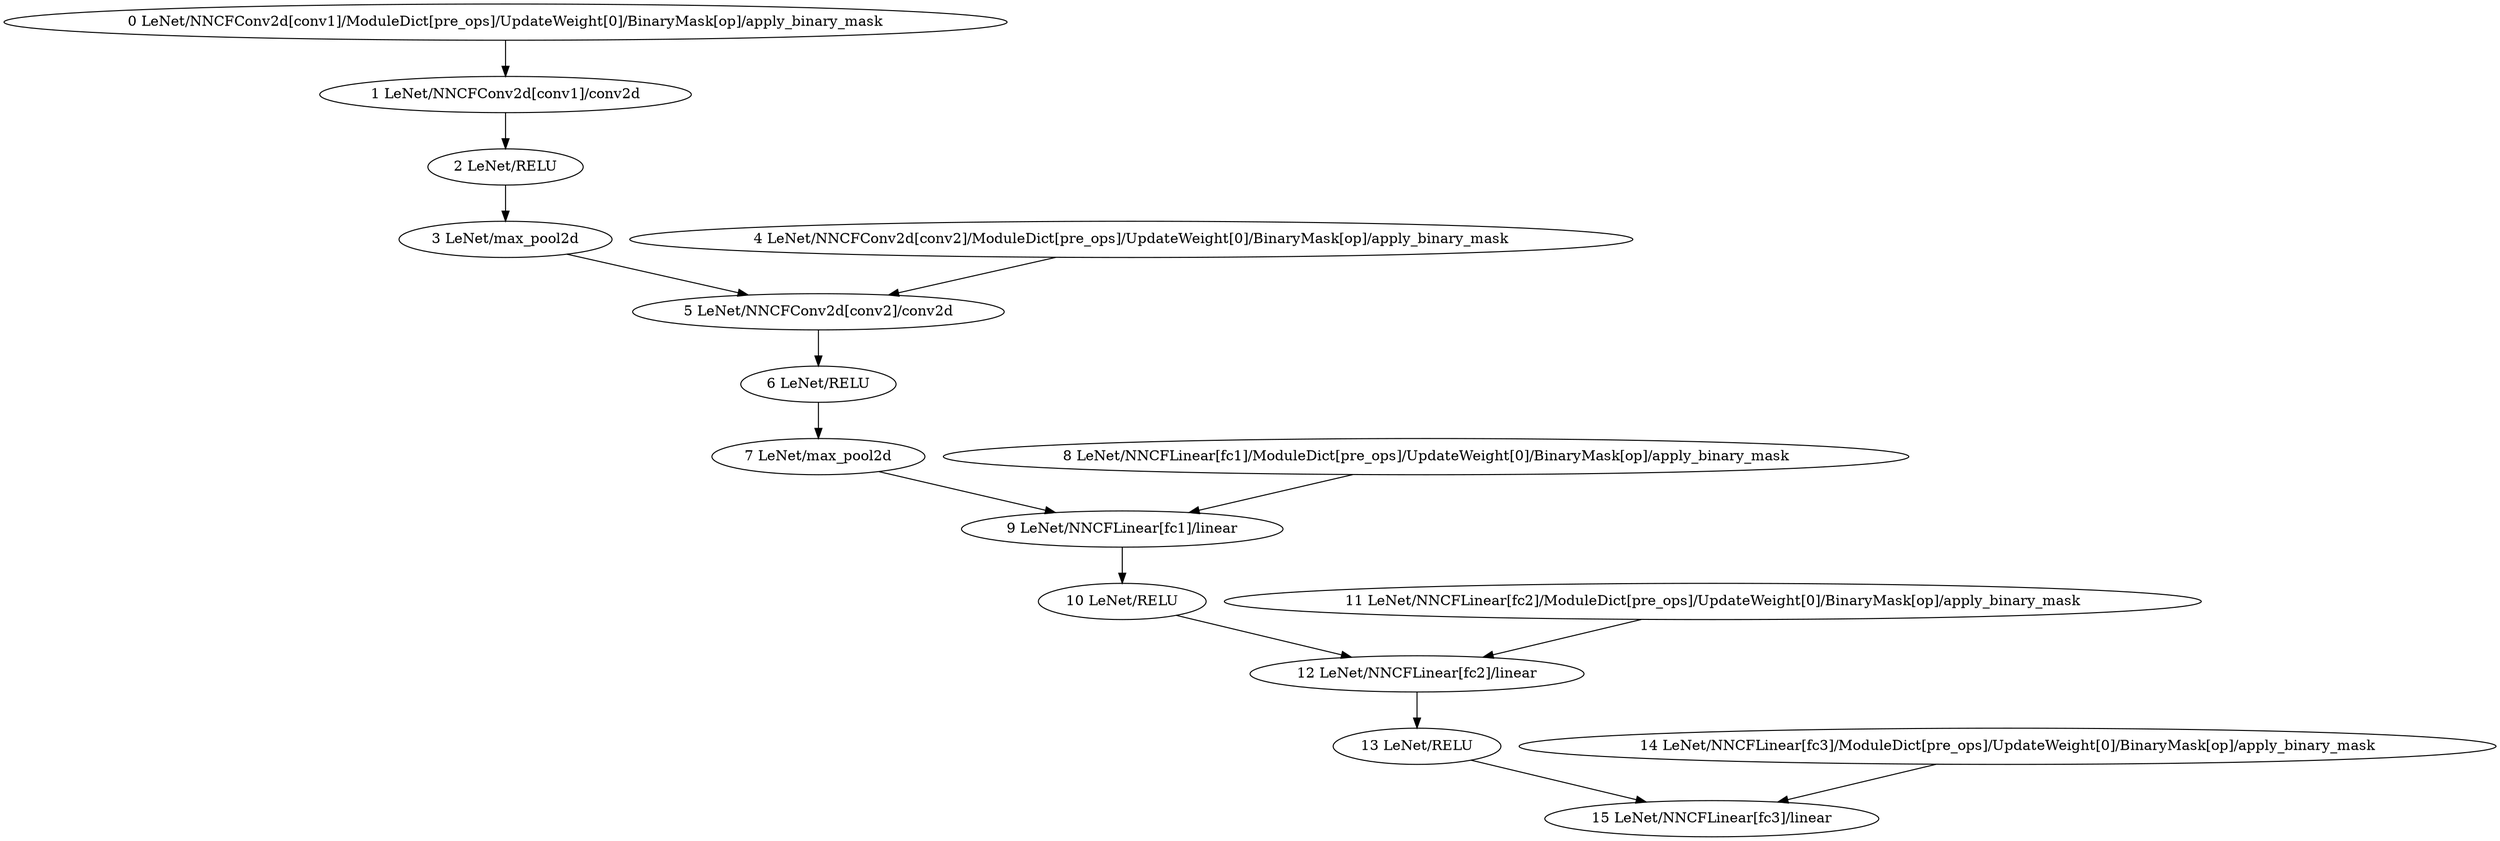 strict digraph  {
"0 LeNet/NNCFConv2d[conv1]/ModuleDict[pre_ops]/UpdateWeight[0]/BinaryMask[op]/apply_binary_mask" [id=0, scope="LeNet/NNCFConv2d[conv1]/ModuleDict[pre_ops]/UpdateWeight[0]/BinaryMask[op]", type=apply_binary_mask];
"1 LeNet/NNCFConv2d[conv1]/conv2d" [id=1, scope="LeNet/NNCFConv2d[conv1]", type=conv2d];
"2 LeNet/RELU" [id=2, scope=LeNet, type=RELU];
"3 LeNet/max_pool2d" [id=3, scope=LeNet, type=max_pool2d];
"4 LeNet/NNCFConv2d[conv2]/ModuleDict[pre_ops]/UpdateWeight[0]/BinaryMask[op]/apply_binary_mask" [id=4, scope="LeNet/NNCFConv2d[conv2]/ModuleDict[pre_ops]/UpdateWeight[0]/BinaryMask[op]", type=apply_binary_mask];
"5 LeNet/NNCFConv2d[conv2]/conv2d" [id=5, scope="LeNet/NNCFConv2d[conv2]", type=conv2d];
"6 LeNet/RELU" [id=6, scope=LeNet, type=RELU];
"7 LeNet/max_pool2d" [id=7, scope=LeNet, type=max_pool2d];
"8 LeNet/NNCFLinear[fc1]/ModuleDict[pre_ops]/UpdateWeight[0]/BinaryMask[op]/apply_binary_mask" [id=8, scope="LeNet/NNCFLinear[fc1]/ModuleDict[pre_ops]/UpdateWeight[0]/BinaryMask[op]", type=apply_binary_mask];
"9 LeNet/NNCFLinear[fc1]/linear" [id=9, scope="LeNet/NNCFLinear[fc1]", type=linear];
"10 LeNet/RELU" [id=10, scope=LeNet, type=RELU];
"11 LeNet/NNCFLinear[fc2]/ModuleDict[pre_ops]/UpdateWeight[0]/BinaryMask[op]/apply_binary_mask" [id=11, scope="LeNet/NNCFLinear[fc2]/ModuleDict[pre_ops]/UpdateWeight[0]/BinaryMask[op]", type=apply_binary_mask];
"12 LeNet/NNCFLinear[fc2]/linear" [id=12, scope="LeNet/NNCFLinear[fc2]", type=linear];
"13 LeNet/RELU" [id=13, scope=LeNet, type=RELU];
"14 LeNet/NNCFLinear[fc3]/ModuleDict[pre_ops]/UpdateWeight[0]/BinaryMask[op]/apply_binary_mask" [id=14, scope="LeNet/NNCFLinear[fc3]/ModuleDict[pre_ops]/UpdateWeight[0]/BinaryMask[op]", type=apply_binary_mask];
"15 LeNet/NNCFLinear[fc3]/linear" [id=15, scope="LeNet/NNCFLinear[fc3]", type=linear];
"0 LeNet/NNCFConv2d[conv1]/ModuleDict[pre_ops]/UpdateWeight[0]/BinaryMask[op]/apply_binary_mask" -> "1 LeNet/NNCFConv2d[conv1]/conv2d";
"1 LeNet/NNCFConv2d[conv1]/conv2d" -> "2 LeNet/RELU";
"2 LeNet/RELU" -> "3 LeNet/max_pool2d";
"3 LeNet/max_pool2d" -> "5 LeNet/NNCFConv2d[conv2]/conv2d";
"4 LeNet/NNCFConv2d[conv2]/ModuleDict[pre_ops]/UpdateWeight[0]/BinaryMask[op]/apply_binary_mask" -> "5 LeNet/NNCFConv2d[conv2]/conv2d";
"5 LeNet/NNCFConv2d[conv2]/conv2d" -> "6 LeNet/RELU";
"6 LeNet/RELU" -> "7 LeNet/max_pool2d";
"7 LeNet/max_pool2d" -> "9 LeNet/NNCFLinear[fc1]/linear";
"8 LeNet/NNCFLinear[fc1]/ModuleDict[pre_ops]/UpdateWeight[0]/BinaryMask[op]/apply_binary_mask" -> "9 LeNet/NNCFLinear[fc1]/linear";
"9 LeNet/NNCFLinear[fc1]/linear" -> "10 LeNet/RELU";
"10 LeNet/RELU" -> "12 LeNet/NNCFLinear[fc2]/linear";
"11 LeNet/NNCFLinear[fc2]/ModuleDict[pre_ops]/UpdateWeight[0]/BinaryMask[op]/apply_binary_mask" -> "12 LeNet/NNCFLinear[fc2]/linear";
"12 LeNet/NNCFLinear[fc2]/linear" -> "13 LeNet/RELU";
"13 LeNet/RELU" -> "15 LeNet/NNCFLinear[fc3]/linear";
"14 LeNet/NNCFLinear[fc3]/ModuleDict[pre_ops]/UpdateWeight[0]/BinaryMask[op]/apply_binary_mask" -> "15 LeNet/NNCFLinear[fc3]/linear";
}
